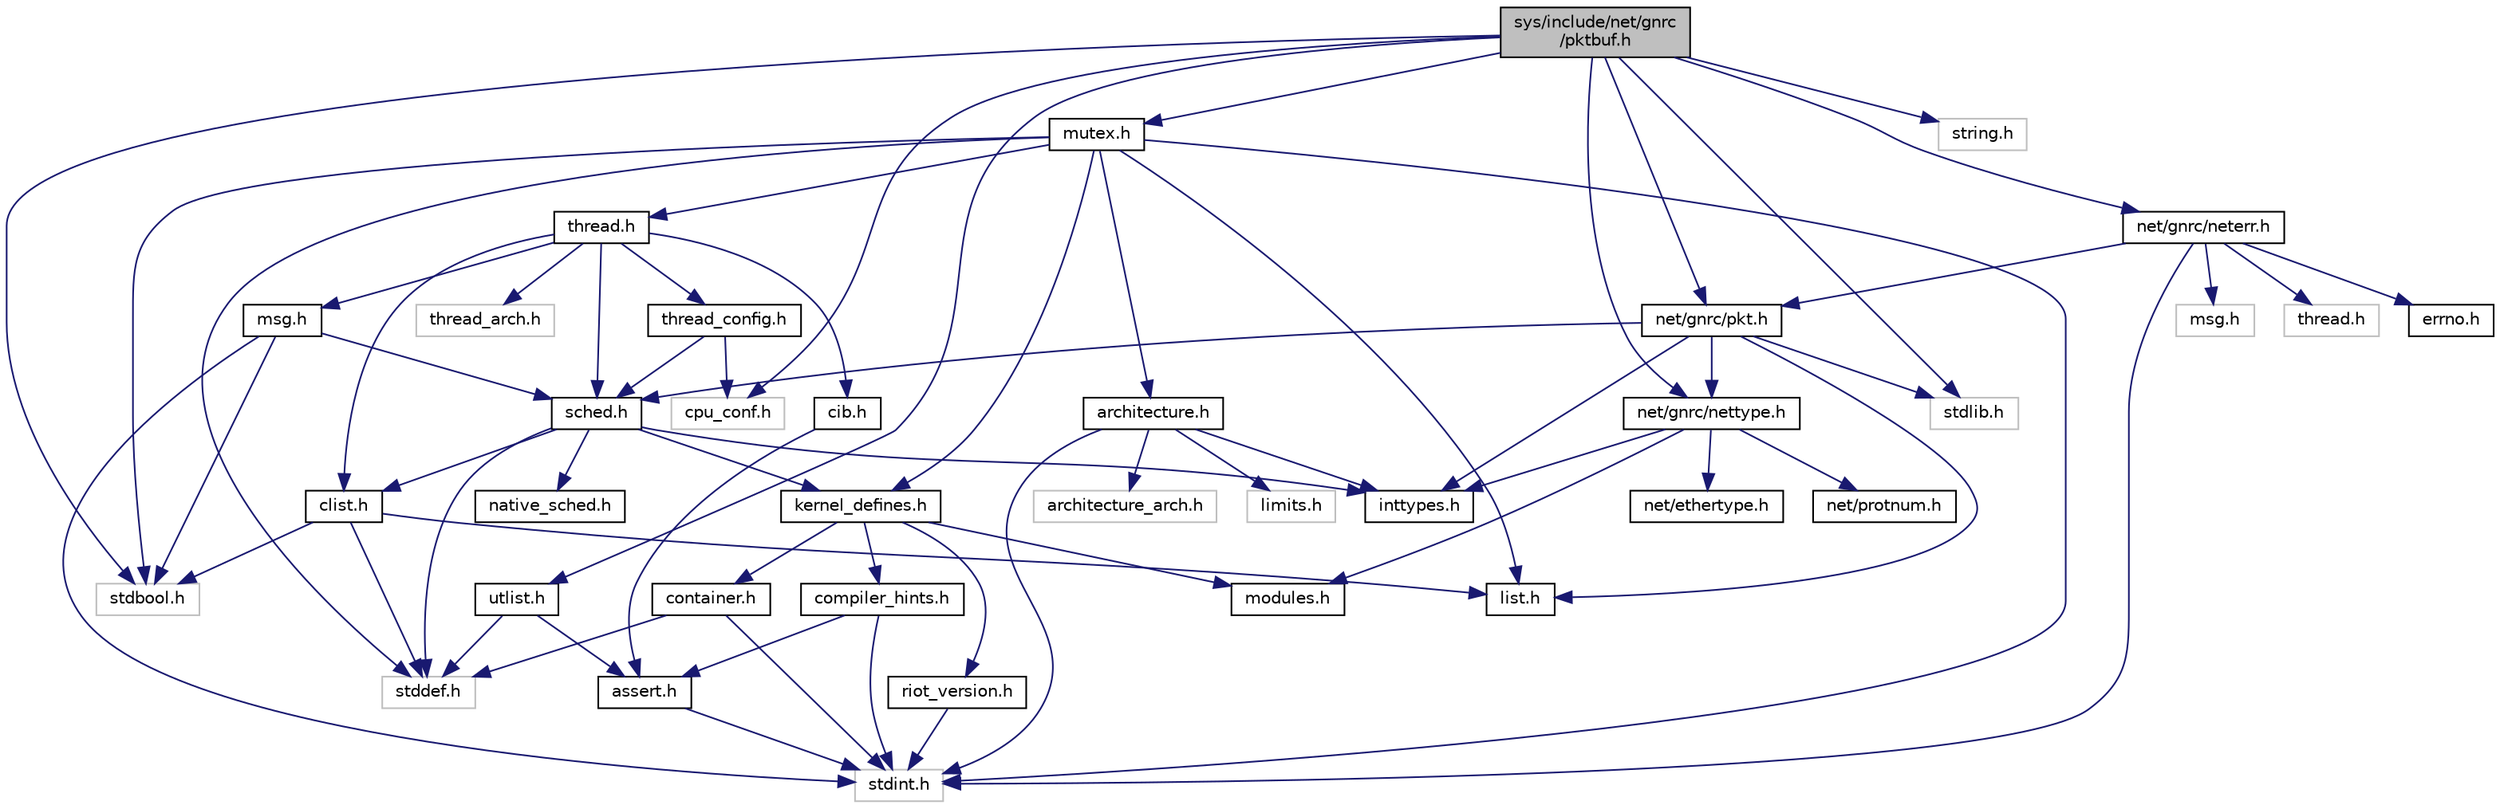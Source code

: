 digraph "sys/include/net/gnrc/pktbuf.h"
{
 // LATEX_PDF_SIZE
  edge [fontname="Helvetica",fontsize="10",labelfontname="Helvetica",labelfontsize="10"];
  node [fontname="Helvetica",fontsize="10",shape=record];
  Node1 [label="sys/include/net/gnrc\l/pktbuf.h",height=0.2,width=0.4,color="black", fillcolor="grey75", style="filled", fontcolor="black",tooltip="Interface definition for the global network buffer."];
  Node1 -> Node2 [color="midnightblue",fontsize="10",style="solid",fontname="Helvetica"];
  Node2 [label="stdbool.h",height=0.2,width=0.4,color="grey75", fillcolor="white", style="filled",tooltip=" "];
  Node1 -> Node3 [color="midnightblue",fontsize="10",style="solid",fontname="Helvetica"];
  Node3 [label="stdlib.h",height=0.2,width=0.4,color="grey75", fillcolor="white", style="filled",tooltip=" "];
  Node1 -> Node4 [color="midnightblue",fontsize="10",style="solid",fontname="Helvetica"];
  Node4 [label="string.h",height=0.2,width=0.4,color="grey75", fillcolor="white", style="filled",tooltip=" "];
  Node1 -> Node5 [color="midnightblue",fontsize="10",style="solid",fontname="Helvetica"];
  Node5 [label="cpu_conf.h",height=0.2,width=0.4,color="grey75", fillcolor="white", style="filled",tooltip=" "];
  Node1 -> Node6 [color="midnightblue",fontsize="10",style="solid",fontname="Helvetica"];
  Node6 [label="mutex.h",height=0.2,width=0.4,color="black", fillcolor="white", style="filled",URL="$mutex_8h.html",tooltip="Mutex for thread synchronization."];
  Node6 -> Node7 [color="midnightblue",fontsize="10",style="solid",fontname="Helvetica"];
  Node7 [label="stddef.h",height=0.2,width=0.4,color="grey75", fillcolor="white", style="filled",tooltip=" "];
  Node6 -> Node8 [color="midnightblue",fontsize="10",style="solid",fontname="Helvetica"];
  Node8 [label="stdint.h",height=0.2,width=0.4,color="grey75", fillcolor="white", style="filled",tooltip=" "];
  Node6 -> Node2 [color="midnightblue",fontsize="10",style="solid",fontname="Helvetica"];
  Node6 -> Node9 [color="midnightblue",fontsize="10",style="solid",fontname="Helvetica"];
  Node9 [label="architecture.h",height=0.2,width=0.4,color="black", fillcolor="white", style="filled",URL="$architecture_8h.html",tooltip="Platform-independent access to architecture details."];
  Node9 -> Node8 [color="midnightblue",fontsize="10",style="solid",fontname="Helvetica"];
  Node9 -> Node10 [color="midnightblue",fontsize="10",style="solid",fontname="Helvetica"];
  Node10 [label="inttypes.h",height=0.2,width=0.4,color="black", fillcolor="white", style="filled",URL="$inttypes_8h.html",tooltip="Adds include for missing inttype definitions."];
  Node9 -> Node11 [color="midnightblue",fontsize="10",style="solid",fontname="Helvetica"];
  Node11 [label="limits.h",height=0.2,width=0.4,color="grey75", fillcolor="white", style="filled",tooltip=" "];
  Node9 -> Node12 [color="midnightblue",fontsize="10",style="solid",fontname="Helvetica"];
  Node12 [label="architecture_arch.h",height=0.2,width=0.4,color="grey75", fillcolor="white", style="filled",tooltip=" "];
  Node6 -> Node13 [color="midnightblue",fontsize="10",style="solid",fontname="Helvetica"];
  Node13 [label="kernel_defines.h",height=0.2,width=0.4,color="black", fillcolor="white", style="filled",URL="$kernel__defines_8h.html",tooltip="Common macros and compiler attributes/pragmas configuration."];
  Node13 -> Node14 [color="midnightblue",fontsize="10",style="solid",fontname="Helvetica"];
  Node14 [label="modules.h",height=0.2,width=0.4,color="black", fillcolor="white", style="filled",URL="$modules_8h.html",tooltip="Common macros and compiler attributes/pragmas configuration."];
  Node13 -> Node15 [color="midnightblue",fontsize="10",style="solid",fontname="Helvetica"];
  Node15 [label="riot_version.h",height=0.2,width=0.4,color="black", fillcolor="white", style="filled",URL="$riot__version_8h.html",tooltip="Common macros and compiler attributes/pragmas configuration."];
  Node15 -> Node8 [color="midnightblue",fontsize="10",style="solid",fontname="Helvetica"];
  Node13 -> Node16 [color="midnightblue",fontsize="10",style="solid",fontname="Helvetica"];
  Node16 [label="compiler_hints.h",height=0.2,width=0.4,color="black", fillcolor="white", style="filled",URL="$compiler__hints_8h.html",tooltip="Common macros and compiler attributes/pragmas configuration."];
  Node16 -> Node17 [color="midnightblue",fontsize="10",style="solid",fontname="Helvetica"];
  Node17 [label="assert.h",height=0.2,width=0.4,color="black", fillcolor="white", style="filled",URL="$assert_8h.html",tooltip="POSIX.1-2008 compliant version of the assert macro."];
  Node17 -> Node8 [color="midnightblue",fontsize="10",style="solid",fontname="Helvetica"];
  Node16 -> Node8 [color="midnightblue",fontsize="10",style="solid",fontname="Helvetica"];
  Node13 -> Node18 [color="midnightblue",fontsize="10",style="solid",fontname="Helvetica"];
  Node18 [label="container.h",height=0.2,width=0.4,color="black", fillcolor="white", style="filled",URL="$container_8h.html",tooltip="Common macros and compiler attributes/pragmas configuration."];
  Node18 -> Node7 [color="midnightblue",fontsize="10",style="solid",fontname="Helvetica"];
  Node18 -> Node8 [color="midnightblue",fontsize="10",style="solid",fontname="Helvetica"];
  Node6 -> Node19 [color="midnightblue",fontsize="10",style="solid",fontname="Helvetica"];
  Node19 [label="list.h",height=0.2,width=0.4,color="black", fillcolor="white", style="filled",URL="$list_8h.html",tooltip="Intrusive linked list."];
  Node6 -> Node20 [color="midnightblue",fontsize="10",style="solid",fontname="Helvetica"];
  Node20 [label="thread.h",height=0.2,width=0.4,color="black", fillcolor="white", style="filled",URL="$core_2include_2thread_8h.html",tooltip="Threading API."];
  Node20 -> Node21 [color="midnightblue",fontsize="10",style="solid",fontname="Helvetica"];
  Node21 [label="clist.h",height=0.2,width=0.4,color="black", fillcolor="white", style="filled",URL="$clist_8h.html",tooltip="Circular linked list."];
  Node21 -> Node2 [color="midnightblue",fontsize="10",style="solid",fontname="Helvetica"];
  Node21 -> Node7 [color="midnightblue",fontsize="10",style="solid",fontname="Helvetica"];
  Node21 -> Node19 [color="midnightblue",fontsize="10",style="solid",fontname="Helvetica"];
  Node20 -> Node22 [color="midnightblue",fontsize="10",style="solid",fontname="Helvetica"];
  Node22 [label="cib.h",height=0.2,width=0.4,color="black", fillcolor="white", style="filled",URL="$cib_8h.html",tooltip="Circular integer buffer interface."];
  Node22 -> Node17 [color="midnightblue",fontsize="10",style="solid",fontname="Helvetica"];
  Node20 -> Node23 [color="midnightblue",fontsize="10",style="solid",fontname="Helvetica"];
  Node23 [label="msg.h",height=0.2,width=0.4,color="black", fillcolor="white", style="filled",URL="$core_2include_2msg_8h.html",tooltip="Messaging API for inter process communication."];
  Node23 -> Node8 [color="midnightblue",fontsize="10",style="solid",fontname="Helvetica"];
  Node23 -> Node2 [color="midnightblue",fontsize="10",style="solid",fontname="Helvetica"];
  Node23 -> Node24 [color="midnightblue",fontsize="10",style="solid",fontname="Helvetica"];
  Node24 [label="sched.h",height=0.2,width=0.4,color="black", fillcolor="white", style="filled",URL="$sched_8h.html",tooltip="Scheduler API definition."];
  Node24 -> Node7 [color="midnightblue",fontsize="10",style="solid",fontname="Helvetica"];
  Node24 -> Node10 [color="midnightblue",fontsize="10",style="solid",fontname="Helvetica"];
  Node24 -> Node13 [color="midnightblue",fontsize="10",style="solid",fontname="Helvetica"];
  Node24 -> Node25 [color="midnightblue",fontsize="10",style="solid",fontname="Helvetica"];
  Node25 [label="native_sched.h",height=0.2,width=0.4,color="black", fillcolor="white", style="filled",URL="$native__sched_8h.html",tooltip="Add definitions required on the native board."];
  Node24 -> Node21 [color="midnightblue",fontsize="10",style="solid",fontname="Helvetica"];
  Node20 -> Node24 [color="midnightblue",fontsize="10",style="solid",fontname="Helvetica"];
  Node20 -> Node26 [color="midnightblue",fontsize="10",style="solid",fontname="Helvetica"];
  Node26 [label="thread_config.h",height=0.2,width=0.4,color="black", fillcolor="white", style="filled",URL="$thread__config_8h.html",tooltip="Thread configuration defines."];
  Node26 -> Node5 [color="midnightblue",fontsize="10",style="solid",fontname="Helvetica"];
  Node26 -> Node24 [color="midnightblue",fontsize="10",style="solid",fontname="Helvetica"];
  Node20 -> Node27 [color="midnightblue",fontsize="10",style="solid",fontname="Helvetica"];
  Node27 [label="thread_arch.h",height=0.2,width=0.4,color="grey75", fillcolor="white", style="filled",tooltip=" "];
  Node1 -> Node28 [color="midnightblue",fontsize="10",style="solid",fontname="Helvetica"];
  Node28 [label="net/gnrc/pkt.h",height=0.2,width=0.4,color="black", fillcolor="white", style="filled",URL="$net_2gnrc_2pkt_8h.html",tooltip="General definitions for network packets and their helper functions."];
  Node28 -> Node10 [color="midnightblue",fontsize="10",style="solid",fontname="Helvetica"];
  Node28 -> Node3 [color="midnightblue",fontsize="10",style="solid",fontname="Helvetica"];
  Node28 -> Node24 [color="midnightblue",fontsize="10",style="solid",fontname="Helvetica"];
  Node28 -> Node29 [color="midnightblue",fontsize="10",style="solid",fontname="Helvetica"];
  Node29 [label="net/gnrc/nettype.h",height=0.2,width=0.4,color="black", fillcolor="white", style="filled",URL="$nettype_8h.html",tooltip="Protocol type definitions."];
  Node29 -> Node10 [color="midnightblue",fontsize="10",style="solid",fontname="Helvetica"];
  Node29 -> Node14 [color="midnightblue",fontsize="10",style="solid",fontname="Helvetica"];
  Node29 -> Node30 [color="midnightblue",fontsize="10",style="solid",fontname="Helvetica"];
  Node30 [label="net/ethertype.h",height=0.2,width=0.4,color="black", fillcolor="white", style="filled",URL="$ethertype_8h.html",tooltip="Ether type definitions."];
  Node29 -> Node31 [color="midnightblue",fontsize="10",style="solid",fontname="Helvetica"];
  Node31 [label="net/protnum.h",height=0.2,width=0.4,color="black", fillcolor="white", style="filled",URL="$protnum_8h.html",tooltip="Protocol number definitions."];
  Node28 -> Node19 [color="midnightblue",fontsize="10",style="solid",fontname="Helvetica"];
  Node1 -> Node32 [color="midnightblue",fontsize="10",style="solid",fontname="Helvetica"];
  Node32 [label="net/gnrc/neterr.h",height=0.2,width=0.4,color="black", fillcolor="white", style="filled",URL="$neterr_8h.html",tooltip="Error reporting definitions."];
  Node32 -> Node33 [color="midnightblue",fontsize="10",style="solid",fontname="Helvetica"];
  Node33 [label="errno.h",height=0.2,width=0.4,color="black", fillcolor="white", style="filled",URL="$errno_8h.html",tooltip=" "];
  Node32 -> Node8 [color="midnightblue",fontsize="10",style="solid",fontname="Helvetica"];
  Node32 -> Node34 [color="midnightblue",fontsize="10",style="solid",fontname="Helvetica"];
  Node34 [label="msg.h",height=0.2,width=0.4,color="grey75", fillcolor="white", style="filled",tooltip=" "];
  Node32 -> Node28 [color="midnightblue",fontsize="10",style="solid",fontname="Helvetica"];
  Node32 -> Node35 [color="midnightblue",fontsize="10",style="solid",fontname="Helvetica"];
  Node35 [label="thread.h",height=0.2,width=0.4,color="grey75", fillcolor="white", style="filled",tooltip=" "];
  Node1 -> Node29 [color="midnightblue",fontsize="10",style="solid",fontname="Helvetica"];
  Node1 -> Node36 [color="midnightblue",fontsize="10",style="solid",fontname="Helvetica"];
  Node36 [label="utlist.h",height=0.2,width=0.4,color="black", fillcolor="white", style="filled",URL="$utlist_8h.html",tooltip="Macros for basic linked list operations."];
  Node36 -> Node7 [color="midnightblue",fontsize="10",style="solid",fontname="Helvetica"];
  Node36 -> Node17 [color="midnightblue",fontsize="10",style="solid",fontname="Helvetica"];
}
